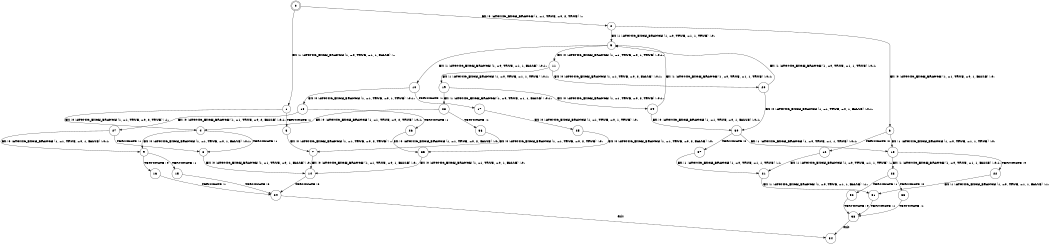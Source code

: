 digraph BCG {
size = "7, 10.5";
center = TRUE;
node [shape = circle];
0 [peripheries = 2];
0 -> 1 [label = "EX !1 !ATOMIC_EXCH_BRANCH (1, +0, TRUE, +1, 1, FALSE) !::"];
0 -> 2 [label = "EX !0 !ATOMIC_EXCH_BRANCH (1, +1, TRUE, +0, 2, TRUE) !::"];
1 -> 3 [label = "TERMINATE !1"];
1 -> 4 [label = "EX !0 !ATOMIC_EXCH_BRANCH (1, +1, TRUE, +0, 2, TRUE) !:1:"];
2 -> 5 [label = "EX !1 !ATOMIC_EXCH_BRANCH (1, +0, TRUE, +1, 1, TRUE) !:0:"];
2 -> 6 [label = "EX !0 !ATOMIC_EXCH_BRANCH (1, +1, TRUE, +0, 1, FALSE) !:0:"];
3 -> 7 [label = "EX !0 !ATOMIC_EXCH_BRANCH (1, +1, TRUE, +0, 2, TRUE) !::"];
4 -> 8 [label = "TERMINATE !1"];
4 -> 9 [label = "EX !0 !ATOMIC_EXCH_BRANCH (1, +1, TRUE, +0, 1, FALSE) !:0:1:"];
5 -> 10 [label = "EX !1 !ATOMIC_EXCH_BRANCH (1, +0, TRUE, +1, 1, FALSE) !:0:1:"];
5 -> 11 [label = "EX !0 !ATOMIC_EXCH_BRANCH (1, +1, TRUE, +0, 1, TRUE) !:0:1:"];
6 -> 12 [label = "TERMINATE !0"];
6 -> 13 [label = "EX !1 !ATOMIC_EXCH_BRANCH (1, +0, TRUE, +1, 1, TRUE) !:0:"];
7 -> 14 [label = "EX !0 !ATOMIC_EXCH_BRANCH (1, +1, TRUE, +0, 1, FALSE) !:0:"];
8 -> 14 [label = "EX !0 !ATOMIC_EXCH_BRANCH (1, +1, TRUE, +0, 1, FALSE) !:0:"];
9 -> 15 [label = "TERMINATE !1"];
9 -> 16 [label = "TERMINATE !0"];
10 -> 17 [label = "TERMINATE !1"];
10 -> 18 [label = "EX !0 !ATOMIC_EXCH_BRANCH (1, +1, TRUE, +0, 1, TRUE) !:0:1:"];
11 -> 19 [label = "EX !1 !ATOMIC_EXCH_BRANCH (1, +0, TRUE, +1, 1, TRUE) !:0:1:"];
11 -> 20 [label = "EX !0 !ATOMIC_EXCH_BRANCH (1, +1, TRUE, +0, 2, FALSE) !:0:1:"];
12 -> 21 [label = "EX !1 !ATOMIC_EXCH_BRANCH (1, +0, TRUE, +1, 1, TRUE) !::"];
13 -> 22 [label = "TERMINATE !0"];
13 -> 23 [label = "EX !1 !ATOMIC_EXCH_BRANCH (1, +0, TRUE, +1, 1, FALSE) !:0:1:"];
14 -> 24 [label = "TERMINATE !0"];
15 -> 24 [label = "TERMINATE !0"];
16 -> 24 [label = "TERMINATE !1"];
17 -> 25 [label = "EX !0 !ATOMIC_EXCH_BRANCH (1, +1, TRUE, +0, 1, TRUE) !:0:"];
18 -> 26 [label = "TERMINATE !1"];
18 -> 27 [label = "EX !0 !ATOMIC_EXCH_BRANCH (1, +1, TRUE, +0, 2, FALSE) !:0:1:"];
19 -> 28 [label = "EX !1 !ATOMIC_EXCH_BRANCH (1, +0, TRUE, +1, 1, FALSE) !:0:1:"];
19 -> 29 [label = "EX !0 !ATOMIC_EXCH_BRANCH (1, +1, TRUE, +0, 2, TRUE) !:0:1:"];
20 -> 5 [label = "EX !1 !ATOMIC_EXCH_BRANCH (1, +0, TRUE, +1, 1, TRUE) !:0:1:"];
20 -> 30 [label = "EX !0 !ATOMIC_EXCH_BRANCH (1, +1, TRUE, +0, 1, FALSE) !:0:1:"];
21 -> 31 [label = "EX !1 !ATOMIC_EXCH_BRANCH (1, +0, TRUE, +1, 1, FALSE) !:1:"];
22 -> 31 [label = "EX !1 !ATOMIC_EXCH_BRANCH (1, +0, TRUE, +1, 1, FALSE) !:1:"];
23 -> 32 [label = "TERMINATE !1"];
23 -> 33 [label = "TERMINATE !0"];
24 -> 34 [label = "exit"];
25 -> 35 [label = "EX !0 !ATOMIC_EXCH_BRANCH (1, +1, TRUE, +0, 2, FALSE) !:0:"];
26 -> 35 [label = "EX !0 !ATOMIC_EXCH_BRANCH (1, +1, TRUE, +0, 2, FALSE) !:0:"];
27 -> 8 [label = "TERMINATE !1"];
27 -> 9 [label = "EX !0 !ATOMIC_EXCH_BRANCH (1, +1, TRUE, +0, 1, FALSE) !:0:1:"];
28 -> 36 [label = "TERMINATE !1"];
28 -> 4 [label = "EX !0 !ATOMIC_EXCH_BRANCH (1, +1, TRUE, +0, 2, TRUE) !:0:1:"];
29 -> 5 [label = "EX !1 !ATOMIC_EXCH_BRANCH (1, +0, TRUE, +1, 1, TRUE) !:0:1:"];
29 -> 30 [label = "EX !0 !ATOMIC_EXCH_BRANCH (1, +1, TRUE, +0, 1, FALSE) !:0:1:"];
30 -> 37 [label = "TERMINATE !0"];
30 -> 13 [label = "EX !1 !ATOMIC_EXCH_BRANCH (1, +0, TRUE, +1, 1, TRUE) !:0:1:"];
31 -> 38 [label = "TERMINATE !1"];
32 -> 38 [label = "TERMINATE !0"];
33 -> 38 [label = "TERMINATE !1"];
35 -> 14 [label = "EX !0 !ATOMIC_EXCH_BRANCH (1, +1, TRUE, +0, 1, FALSE) !:0:"];
36 -> 7 [label = "EX !0 !ATOMIC_EXCH_BRANCH (1, +1, TRUE, +0, 2, TRUE) !:0:"];
37 -> 21 [label = "EX !1 !ATOMIC_EXCH_BRANCH (1, +0, TRUE, +1, 1, TRUE) !:1:"];
38 -> 34 [label = "exit"];
}
